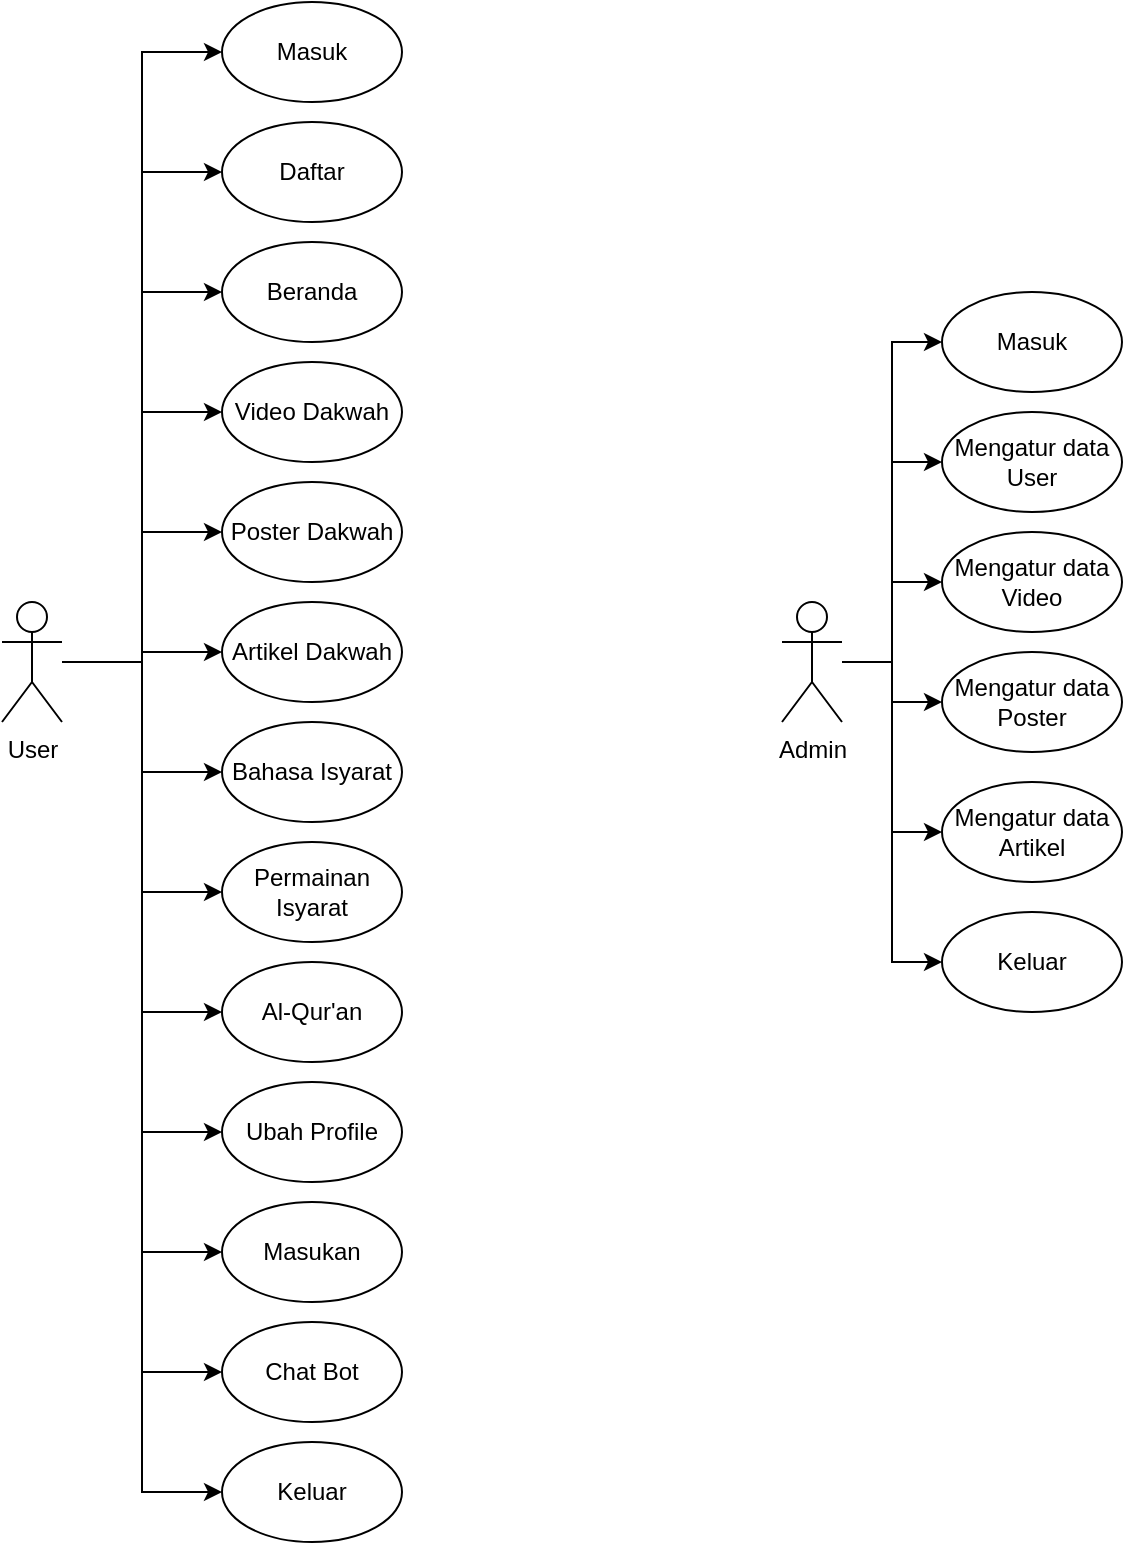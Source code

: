 <mxfile version="21.5.2" type="github">
  <diagram name="Halaman-1" id="uYA8yqe0KVJ9UaxqZZst">
    <mxGraphModel dx="1193" dy="681" grid="1" gridSize="10" guides="1" tooltips="1" connect="1" arrows="1" fold="1" page="1" pageScale="1" pageWidth="827" pageHeight="1169" math="0" shadow="0">
      <root>
        <mxCell id="0" />
        <mxCell id="1" parent="0" />
        <mxCell id="fLtvYABH0NFwIE4LSsD2-32" style="edgeStyle=orthogonalEdgeStyle;rounded=0;orthogonalLoop=1;jettySize=auto;html=1;entryX=0;entryY=0.5;entryDx=0;entryDy=0;" parent="1" source="fLtvYABH0NFwIE4LSsD2-24" target="fLtvYABH0NFwIE4LSsD2-25" edge="1">
          <mxGeometry relative="1" as="geometry" />
        </mxCell>
        <mxCell id="fLtvYABH0NFwIE4LSsD2-33" style="edgeStyle=orthogonalEdgeStyle;rounded=0;orthogonalLoop=1;jettySize=auto;html=1;entryX=0;entryY=0.5;entryDx=0;entryDy=0;" parent="1" source="fLtvYABH0NFwIE4LSsD2-24" target="fLtvYABH0NFwIE4LSsD2-26" edge="1">
          <mxGeometry relative="1" as="geometry" />
        </mxCell>
        <mxCell id="fLtvYABH0NFwIE4LSsD2-34" style="edgeStyle=orthogonalEdgeStyle;rounded=0;orthogonalLoop=1;jettySize=auto;html=1;entryX=0;entryY=0.5;entryDx=0;entryDy=0;" parent="1" source="fLtvYABH0NFwIE4LSsD2-24" target="fLtvYABH0NFwIE4LSsD2-27" edge="1">
          <mxGeometry relative="1" as="geometry" />
        </mxCell>
        <mxCell id="fLtvYABH0NFwIE4LSsD2-35" style="edgeStyle=orthogonalEdgeStyle;rounded=0;orthogonalLoop=1;jettySize=auto;html=1;entryX=0;entryY=0.5;entryDx=0;entryDy=0;" parent="1" source="fLtvYABH0NFwIE4LSsD2-24" target="fLtvYABH0NFwIE4LSsD2-28" edge="1">
          <mxGeometry relative="1" as="geometry" />
        </mxCell>
        <mxCell id="fLtvYABH0NFwIE4LSsD2-36" style="edgeStyle=orthogonalEdgeStyle;rounded=0;orthogonalLoop=1;jettySize=auto;html=1;entryX=0;entryY=0.5;entryDx=0;entryDy=0;" parent="1" source="fLtvYABH0NFwIE4LSsD2-24" target="fLtvYABH0NFwIE4LSsD2-29" edge="1">
          <mxGeometry relative="1" as="geometry" />
        </mxCell>
        <mxCell id="fLtvYABH0NFwIE4LSsD2-37" style="edgeStyle=orthogonalEdgeStyle;rounded=0;orthogonalLoop=1;jettySize=auto;html=1;entryX=0;entryY=0.5;entryDx=0;entryDy=0;" parent="1" source="fLtvYABH0NFwIE4LSsD2-24" target="fLtvYABH0NFwIE4LSsD2-31" edge="1">
          <mxGeometry relative="1" as="geometry" />
        </mxCell>
        <mxCell id="fLtvYABH0NFwIE4LSsD2-24" value="Admin" style="shape=umlActor;verticalLabelPosition=bottom;verticalAlign=top;html=1;" parent="1" vertex="1">
          <mxGeometry x="440" y="320" width="30" height="60" as="geometry" />
        </mxCell>
        <mxCell id="fLtvYABH0NFwIE4LSsD2-25" value="Masuk" style="ellipse;whiteSpace=wrap;html=1;" parent="1" vertex="1">
          <mxGeometry x="520" y="165" width="90" height="50" as="geometry" />
        </mxCell>
        <mxCell id="fLtvYABH0NFwIE4LSsD2-26" value="Mengatur data User" style="ellipse;whiteSpace=wrap;html=1;" parent="1" vertex="1">
          <mxGeometry x="520" y="225" width="90" height="50" as="geometry" />
        </mxCell>
        <mxCell id="fLtvYABH0NFwIE4LSsD2-27" value="Mengatur data Video" style="ellipse;whiteSpace=wrap;html=1;" parent="1" vertex="1">
          <mxGeometry x="520" y="285" width="90" height="50" as="geometry" />
        </mxCell>
        <mxCell id="fLtvYABH0NFwIE4LSsD2-28" value="Mengatur data Poster" style="ellipse;whiteSpace=wrap;html=1;" parent="1" vertex="1">
          <mxGeometry x="520" y="345" width="90" height="50" as="geometry" />
        </mxCell>
        <mxCell id="fLtvYABH0NFwIE4LSsD2-29" value="Mengatur data Artikel" style="ellipse;whiteSpace=wrap;html=1;" parent="1" vertex="1">
          <mxGeometry x="520" y="410" width="90" height="50" as="geometry" />
        </mxCell>
        <mxCell id="fLtvYABH0NFwIE4LSsD2-31" value="Keluar" style="ellipse;whiteSpace=wrap;html=1;" parent="1" vertex="1">
          <mxGeometry x="520" y="475" width="90" height="50" as="geometry" />
        </mxCell>
        <mxCell id="lamwoBNa8W71R2T6Zh4c-6" style="edgeStyle=orthogonalEdgeStyle;rounded=0;orthogonalLoop=1;jettySize=auto;html=1;entryX=0;entryY=0.5;entryDx=0;entryDy=0;" parent="1" source="fLtvYABH0NFwIE4LSsD2-1" target="lamwoBNa8W71R2T6Zh4c-3" edge="1">
          <mxGeometry relative="1" as="geometry" />
        </mxCell>
        <mxCell id="lamwoBNa8W71R2T6Zh4c-7" style="edgeStyle=orthogonalEdgeStyle;rounded=0;orthogonalLoop=1;jettySize=auto;html=1;entryX=0;entryY=0.5;entryDx=0;entryDy=0;" parent="1" source="fLtvYABH0NFwIE4LSsD2-1" target="lamwoBNa8W71R2T6Zh4c-4" edge="1">
          <mxGeometry relative="1" as="geometry" />
        </mxCell>
        <mxCell id="lamwoBNa8W71R2T6Zh4c-8" style="edgeStyle=orthogonalEdgeStyle;rounded=0;orthogonalLoop=1;jettySize=auto;html=1;entryX=0;entryY=0.5;entryDx=0;entryDy=0;" parent="1" source="fLtvYABH0NFwIE4LSsD2-1" target="lamwoBNa8W71R2T6Zh4c-5" edge="1">
          <mxGeometry relative="1" as="geometry" />
        </mxCell>
        <mxCell id="w5tUgeOXzmty4aaTnh5L-2" style="edgeStyle=orthogonalEdgeStyle;rounded=0;orthogonalLoop=1;jettySize=auto;html=1;entryX=0;entryY=0.5;entryDx=0;entryDy=0;" edge="1" parent="1" source="fLtvYABH0NFwIE4LSsD2-1" target="w5tUgeOXzmty4aaTnh5L-1">
          <mxGeometry relative="1" as="geometry" />
        </mxCell>
        <mxCell id="fLtvYABH0NFwIE4LSsD2-1" value="User" style="shape=umlActor;verticalLabelPosition=bottom;verticalAlign=top;html=1;" parent="1" vertex="1">
          <mxGeometry x="50" y="320" width="30" height="60" as="geometry" />
        </mxCell>
        <mxCell id="fLtvYABH0NFwIE4LSsD2-3" value="Masuk" style="ellipse;whiteSpace=wrap;html=1;" parent="1" vertex="1">
          <mxGeometry x="160" y="20" width="90" height="50" as="geometry" />
        </mxCell>
        <mxCell id="fLtvYABH0NFwIE4LSsD2-13" style="edgeStyle=orthogonalEdgeStyle;rounded=0;orthogonalLoop=1;jettySize=auto;html=1;entryX=0;entryY=0.5;entryDx=0;entryDy=0;" parent="1" source="fLtvYABH0NFwIE4LSsD2-1" target="fLtvYABH0NFwIE4LSsD2-3" edge="1">
          <mxGeometry relative="1" as="geometry" />
        </mxCell>
        <mxCell id="fLtvYABH0NFwIE4LSsD2-4" value="Beranda" style="ellipse;whiteSpace=wrap;html=1;" parent="1" vertex="1">
          <mxGeometry x="160" y="140" width="90" height="50" as="geometry" />
        </mxCell>
        <mxCell id="fLtvYABH0NFwIE4LSsD2-14" style="edgeStyle=orthogonalEdgeStyle;rounded=0;orthogonalLoop=1;jettySize=auto;html=1;entryX=0;entryY=0.5;entryDx=0;entryDy=0;" parent="1" source="fLtvYABH0NFwIE4LSsD2-1" target="fLtvYABH0NFwIE4LSsD2-4" edge="1">
          <mxGeometry relative="1" as="geometry" />
        </mxCell>
        <mxCell id="fLtvYABH0NFwIE4LSsD2-5" value="Video Dakwah" style="ellipse;whiteSpace=wrap;html=1;" parent="1" vertex="1">
          <mxGeometry x="160" y="200" width="90" height="50" as="geometry" />
        </mxCell>
        <mxCell id="fLtvYABH0NFwIE4LSsD2-15" style="edgeStyle=orthogonalEdgeStyle;rounded=0;orthogonalLoop=1;jettySize=auto;html=1;entryX=0;entryY=0.5;entryDx=0;entryDy=0;" parent="1" source="fLtvYABH0NFwIE4LSsD2-1" target="fLtvYABH0NFwIE4LSsD2-5" edge="1">
          <mxGeometry relative="1" as="geometry" />
        </mxCell>
        <mxCell id="fLtvYABH0NFwIE4LSsD2-6" value="Poster Dakwah" style="ellipse;whiteSpace=wrap;html=1;" parent="1" vertex="1">
          <mxGeometry x="160" y="260" width="90" height="50" as="geometry" />
        </mxCell>
        <mxCell id="fLtvYABH0NFwIE4LSsD2-16" style="edgeStyle=orthogonalEdgeStyle;rounded=0;orthogonalLoop=1;jettySize=auto;html=1;entryX=0;entryY=0.5;entryDx=0;entryDy=0;" parent="1" source="fLtvYABH0NFwIE4LSsD2-1" target="fLtvYABH0NFwIE4LSsD2-6" edge="1">
          <mxGeometry relative="1" as="geometry" />
        </mxCell>
        <mxCell id="fLtvYABH0NFwIE4LSsD2-7" value="Artikel Dakwah" style="ellipse;whiteSpace=wrap;html=1;" parent="1" vertex="1">
          <mxGeometry x="160" y="320" width="90" height="50" as="geometry" />
        </mxCell>
        <mxCell id="fLtvYABH0NFwIE4LSsD2-17" style="edgeStyle=orthogonalEdgeStyle;rounded=0;orthogonalLoop=1;jettySize=auto;html=1;entryX=0;entryY=0.5;entryDx=0;entryDy=0;" parent="1" source="fLtvYABH0NFwIE4LSsD2-1" target="fLtvYABH0NFwIE4LSsD2-7" edge="1">
          <mxGeometry relative="1" as="geometry" />
        </mxCell>
        <mxCell id="fLtvYABH0NFwIE4LSsD2-8" value="Bahasa Isyarat" style="ellipse;whiteSpace=wrap;html=1;" parent="1" vertex="1">
          <mxGeometry x="160" y="380" width="90" height="50" as="geometry" />
        </mxCell>
        <mxCell id="fLtvYABH0NFwIE4LSsD2-20" style="edgeStyle=orthogonalEdgeStyle;rounded=0;orthogonalLoop=1;jettySize=auto;html=1;entryX=0;entryY=0.5;entryDx=0;entryDy=0;" parent="1" source="fLtvYABH0NFwIE4LSsD2-1" target="fLtvYABH0NFwIE4LSsD2-8" edge="1">
          <mxGeometry relative="1" as="geometry" />
        </mxCell>
        <mxCell id="fLtvYABH0NFwIE4LSsD2-9" value="Permainan Isyarat" style="ellipse;whiteSpace=wrap;html=1;" parent="1" vertex="1">
          <mxGeometry x="160" y="440" width="90" height="50" as="geometry" />
        </mxCell>
        <mxCell id="fLtvYABH0NFwIE4LSsD2-21" style="edgeStyle=orthogonalEdgeStyle;rounded=0;orthogonalLoop=1;jettySize=auto;html=1;entryX=0;entryY=0.5;entryDx=0;entryDy=0;" parent="1" source="fLtvYABH0NFwIE4LSsD2-1" target="fLtvYABH0NFwIE4LSsD2-9" edge="1">
          <mxGeometry relative="1" as="geometry" />
        </mxCell>
        <mxCell id="fLtvYABH0NFwIE4LSsD2-11" value="Al-Qur&#39;an" style="ellipse;whiteSpace=wrap;html=1;" parent="1" vertex="1">
          <mxGeometry x="160" y="500" width="90" height="50" as="geometry" />
        </mxCell>
        <mxCell id="fLtvYABH0NFwIE4LSsD2-22" style="edgeStyle=orthogonalEdgeStyle;rounded=0;orthogonalLoop=1;jettySize=auto;html=1;entryX=0;entryY=0.5;entryDx=0;entryDy=0;" parent="1" source="fLtvYABH0NFwIE4LSsD2-1" target="fLtvYABH0NFwIE4LSsD2-11" edge="1">
          <mxGeometry relative="1" as="geometry" />
        </mxCell>
        <mxCell id="fLtvYABH0NFwIE4LSsD2-12" value="Keluar" style="ellipse;whiteSpace=wrap;html=1;" parent="1" vertex="1">
          <mxGeometry x="160" y="740" width="90" height="50" as="geometry" />
        </mxCell>
        <mxCell id="fLtvYABH0NFwIE4LSsD2-23" style="edgeStyle=orthogonalEdgeStyle;rounded=0;orthogonalLoop=1;jettySize=auto;html=1;entryX=0;entryY=0.5;entryDx=0;entryDy=0;" parent="1" source="fLtvYABH0NFwIE4LSsD2-1" target="fLtvYABH0NFwIE4LSsD2-12" edge="1">
          <mxGeometry relative="1" as="geometry" />
        </mxCell>
        <mxCell id="lamwoBNa8W71R2T6Zh4c-3" value="Ubah Profile" style="ellipse;whiteSpace=wrap;html=1;" parent="1" vertex="1">
          <mxGeometry x="160" y="560" width="90" height="50" as="geometry" />
        </mxCell>
        <mxCell id="lamwoBNa8W71R2T6Zh4c-4" value="Masukan" style="ellipse;whiteSpace=wrap;html=1;" parent="1" vertex="1">
          <mxGeometry x="160" y="620" width="90" height="50" as="geometry" />
        </mxCell>
        <mxCell id="lamwoBNa8W71R2T6Zh4c-5" value="Chat Bot" style="ellipse;whiteSpace=wrap;html=1;" parent="1" vertex="1">
          <mxGeometry x="160" y="680" width="90" height="50" as="geometry" />
        </mxCell>
        <mxCell id="w5tUgeOXzmty4aaTnh5L-1" value="Daftar" style="ellipse;whiteSpace=wrap;html=1;" vertex="1" parent="1">
          <mxGeometry x="160" y="80" width="90" height="50" as="geometry" />
        </mxCell>
      </root>
    </mxGraphModel>
  </diagram>
</mxfile>
